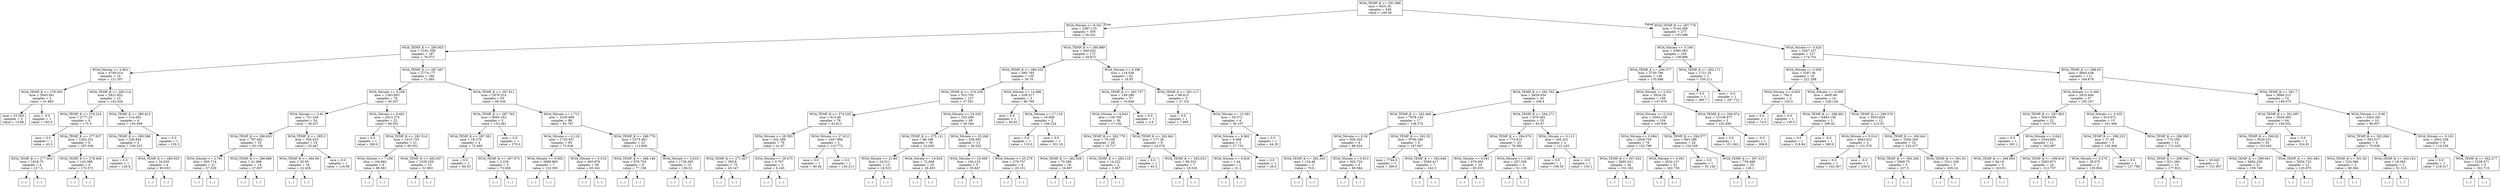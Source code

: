 digraph Tree {
node [shape=box] ;
0 [label="WOA_TEMP_K <= 291.968\nmse = 6031.91\nsamples = 636\nvalue = 100.56"] ;
1 [label="WOA_Nitrate <= 8.341\nmse = 2387.135\nsamples = 359\nvalue = 56.241"] ;
0 -> 1 [labeldistance=2.5, labelangle=45, headlabel="True"] ;
2 [label="WOA_TEMP_K <= 280.953\nmse = 3191.058\nsamples = 187\nvalue = 76.073"] ;
1 -> 2 ;
3 [label="WOA_Nitrate <= 2.901\nmse = 4700.014\nsamples = 18\nvalue = 121.307"] ;
2 -> 3 ;
4 [label="WOA_TEMP_K <= 278.005\nmse = 3945.941\nsamples = 3\nvalue = 41.883"] ;
3 -> 4 ;
5 [label="mse = 23.285\nsamples = 2\nvalue = 13.86"] ;
4 -> 5 ;
6 [label="mse = -0.0\nsamples = 1\nvalue = 182.0"] ;
4 -> 6 ;
7 [label="WOA_TEMP_K <= 280.214\nmse = 2821.852\nsamples = 15\nvalue = 142.026"] ;
3 -> 7 ;
8 [label="WOA_TEMP_K <= 276.224\nmse = 2777.25\nsamples = 9\nvalue = 175.5"] ;
7 -> 8 ;
9 [label="mse = 0.0\nsamples = 1\nvalue = 42.0"] ;
8 -> 9 ;
10 [label="WOA_TEMP_K <= 277.637\nmse = 1262.231\nsamples = 8\nvalue = 187.636"] ;
8 -> 10 ;
11 [label="WOA_TEMP_K <= 277.403\nmse = 1818.75\nsamples = 4\nvalue = 217.5"] ;
10 -> 11 ;
12 [label="(...)"] ;
11 -> 12 ;
13 [label="(...)"] ;
11 -> 13 ;
16 [label="WOA_TEMP_K <= 278.408\nmse = 143.388\nsamples = 4\nvalue = 170.571"] ;
10 -> 16 ;
17 [label="(...)"] ;
16 -> 17 ;
20 [label="(...)"] ;
16 -> 20 ;
21 [label="WOA_TEMP_K <= 280.815\nmse = 314.652\nsamples = 6\nvalue = 105.509"] ;
7 -> 21 ;
22 [label="WOA_TEMP_K <= 280.596\nmse = 230.844\nsamples = 5\nvalue = 100.222"] ;
21 -> 22 ;
23 [label="mse = 0.0\nsamples = 1\nvalue = 120.6"] ;
22 -> 23 ;
24 [label="WOA_TEMP_K <= 280.655\nmse = 34.826\nsamples = 4\nvalue = 90.033"] ;
22 -> 24 ;
25 [label="(...)"] ;
24 -> 25 ;
26 [label="(...)"] ;
24 -> 26 ;
29 [label="mse = 0.0\nsamples = 1\nvalue = 129.3"] ;
21 -> 29 ;
30 [label="WOA_TEMP_K <= 287.487\nmse = 2774.177\nsamples = 169\nvalue = 71.085"] ;
2 -> 30 ;
31 [label="WOA_Nitrate <= 6.256\nmse = 1393.693\nsamples = 76\nvalue = 45.937"] ;
30 -> 31 ;
32 [label="WOA_Nitrate <= 3.61\nmse = 721.249\nsamples = 54\nvalue = 38.257"] ;
31 -> 32 ;
33 [label="WOA_TEMP_K <= 286.653\nmse = 787.642\nsamples = 35\nvalue = 45.136"] ;
32 -> 33 ;
34 [label="WOA_Nitrate <= 2.761\nmse = 953.714\nsamples = 21\nvalue = 57.029"] ;
33 -> 34 ;
35 [label="(...)"] ;
34 -> 35 ;
66 [label="(...)"] ;
34 -> 66 ;
73 [label="WOA_TEMP_K <= 286.686\nmse = 41.088\nsamples = 14\nvalue = 27.837"] ;
33 -> 73 ;
74 [label="(...)"] ;
73 -> 74 ;
75 [label="(...)"] ;
73 -> 75 ;
88 [label="WOA_TEMP_K <= 285.3\nmse = 345.433\nsamples = 19\nvalue = 25.447"] ;
32 -> 88 ;
89 [label="WOA_TEMP_K <= 284.09\nmse = 92.95\nsamples = 18\nvalue = 22.426"] ;
88 -> 89 ;
90 [label="(...)"] ;
89 -> 90 ;
105 [label="(...)"] ;
89 -> 105 ;
106 [label="mse = 0.0\nsamples = 1\nvalue = 110.06"] ;
88 -> 106 ;
107 [label="WOA_Nitrate <= 6.661\nmse = 2613.275\nsamples = 22\nvalue = 66.501"] ;
31 -> 107 ;
108 [label="mse = 0.0\nsamples = 1\nvalue = 260.0"] ;
107 -> 108 ;
109 [label="WOA_TEMP_K <= 281.514\nmse = 1410.725\nsamples = 21\nvalue = 60.051"] ;
107 -> 109 ;
110 [label="WOA_Nitrate <= 7.106\nmse = 104.662\nsamples = 6\nvalue = 86.561"] ;
109 -> 110 ;
111 [label="(...)"] ;
110 -> 111 ;
118 [label="(...)"] ;
110 -> 118 ;
121 [label="WOA_TEMP_K <= 282.837\nmse = 1529.256\nsamples = 15\nvalue = 51.983"] ;
109 -> 121 ;
122 [label="(...)"] ;
121 -> 122 ;
139 [label="(...)"] ;
121 -> 139 ;
144 [label="WOA_TEMP_K <= 287.811\nmse = 2976.314\nsamples = 93\nvalue = 90.326"] ;
30 -> 144 ;
145 [label="WOA_TEMP_K <= 287.763\nmse = 9093.162\nsamples = 5\nvalue = 153.281"] ;
144 -> 145 ;
146 [label="WOA_TEMP_K <= 287.561\nmse = 18.279\nsamples = 4\nvalue = 75.469"] ;
145 -> 146 ;
147 [label="mse = 0.0\nsamples = 1\nvalue = 84.53"] ;
146 -> 147 ;
148 [label="WOA_TEMP_K <= 287.675\nmse = 2.229\nsamples = 3\nvalue = 73.656"] ;
146 -> 148 ;
149 [label="(...)"] ;
148 -> 149 ;
150 [label="(...)"] ;
148 -> 150 ;
151 [label="mse = 0.0\nsamples = 1\nvalue = 270.0"] ;
145 -> 151 ;
152 [label="WOA_Nitrate <= 1.712\nmse = 2230.606\nsamples = 88\nvalue = 85.797"] ;
144 -> 152 ;
153 [label="WOA_Nitrate <= 0.118\nmse = 1720.937\nsamples = 65\nvalue = 73.626"] ;
152 -> 153 ;
154 [label="WOA_Nitrate <= 0.092\nmse = 5689.965\nsamples = 7\nvalue = 132.305"] ;
153 -> 154 ;
155 [label="(...)"] ;
154 -> 155 ;
160 [label="(...)"] ;
154 -> 160 ;
163 [label="WOA_Nitrate <= 0.519\nmse = 605.878\nsamples = 58\nvalue = 65.342"] ;
153 -> 163 ;
164 [label="(...)"] ;
163 -> 164 ;
209 [label="(...)"] ;
163 -> 209 ;
254 [label="WOA_TEMP_K <= 289.776\nmse = 2275.461\nsamples = 23\nvalue = 113.906"] ;
152 -> 254 ;
255 [label="WOA_TEMP_K <= 288.146\nmse = 979.754\nsamples = 8\nvalue = 77.158"] ;
254 -> 255 ;
256 [label="(...)"] ;
255 -> 256 ;
261 [label="(...)"] ;
255 -> 261 ;
270 [label="WOA_Nitrate <= 3.634\nmse = 1730.365\nsamples = 15\nvalue = 136.52"] ;
254 -> 270 ;
271 [label="(...)"] ;
270 -> 271 ;
288 [label="(...)"] ;
270 -> 288 ;
295 [label="WOA_TEMP_K <= 280.989\nmse = 640.542\nsamples = 172\nvalue = 34.873"] ;
1 -> 295 ;
296 [label="WOA_TEMP_K <= 280.332\nmse = 685.785\nsamples = 130\nvalue = 39.76"] ;
295 -> 296 ;
297 [label="WOA_TEMP_K <= 274.339\nmse = 553.705\nsamples = 127\nvalue = 37.501"] ;
296 -> 297 ;
298 [label="WOA_TEMP_K <= 274.225\nmse = 613.46\nsamples = 78\nvalue = 43.813"] ;
297 -> 298 ;
299 [label="WOA_Nitrate <= 28.393\nmse = 432.289\nsamples = 76\nvalue = 41.67"] ;
298 -> 299 ;
300 [label="WOA_TEMP_K <= 271.427\nmse = 395.8\nsamples = 73\nvalue = 43.147"] ;
299 -> 300 ;
301 [label="(...)"] ;
300 -> 301 ;
306 [label="(...)"] ;
300 -> 306 ;
383 [label="WOA_Nitrate <= 29.475\nmse = 0.767\nsamples = 3\nvalue = 6.245"] ;
299 -> 383 ;
384 [label="(...)"] ;
383 -> 384 ;
387 [label="(...)"] ;
383 -> 387 ;
388 [label="WOA_Nitrate <= 27.812\nmse = 1647.968\nsamples = 2\nvalue = 110.773"] ;
298 -> 388 ;
389 [label="mse = 0.0\nsamples = 1\nvalue = 40.46"] ;
388 -> 389 ;
390 [label="mse = 0.0\nsamples = 1\nvalue = 134.211"] ;
388 -> 390 ;
391 [label="WOA_Nitrate <= 24.329\nmse = 253.269\nsamples = 49\nvalue = 26.346"] ;
297 -> 391 ;
392 [label="WOA_TEMP_K <= 275.121\nmse = 88.188\nsamples = 36\nvalue = 22.626"] ;
391 -> 392 ;
393 [label="WOA_Nitrate <= 21.86\nmse = 24.511\nsamples = 13\nvalue = 14.523"] ;
392 -> 393 ;
394 [label="(...)"] ;
393 -> 394 ;
395 [label="(...)"] ;
393 -> 395 ;
416 [label="WOA_Nitrate <= 19.834\nmse = 72.608\nsamples = 23\nvalue = 26.453"] ;
392 -> 416 ;
417 [label="(...)"] ;
416 -> 417 ;
436 [label="(...)"] ;
416 -> 436 ;
461 [label="WOA_Nitrate <= 25.269\nmse = 556.903\nsamples = 13\nvalue = 36.203"] ;
391 -> 461 ;
462 [label="WOA_Nitrate <= 25.009\nmse = 194.123\nsamples = 5\nvalue = 55.847"] ;
461 -> 462 ;
463 [label="(...)"] ;
462 -> 463 ;
468 [label="(...)"] ;
462 -> 468 ;
471 [label="WOA_Nitrate <= 25.276\nmse = 279.707\nsamples = 8\nvalue = 20.131"] ;
461 -> 471 ;
472 [label="(...)"] ;
471 -> 472 ;
477 [label="(...)"] ;
471 -> 477 ;
484 [label="WOA_Nitrate <= 14.686\nmse = 638.517\nsamples = 3\nvalue = 96.799"] ;
296 -> 484 ;
485 [label="mse = 0.0\nsamples = 1\nvalue = 30.82"] ;
484 -> 485 ;
486 [label="WOA_Nitrate <= 17.116\nmse = 19.008\nsamples = 2\nvalue = 106.224"] ;
484 -> 486 ;
487 [label="mse = 0.0\nsamples = 1\nvalue = 110.0"] ;
486 -> 487 ;
488 [label="mse = 0.0\nsamples = 1\nvalue = 101.19"] ;
486 -> 488 ;
489 [label="WOA_Nitrate <= 9.296\nmse = 119.558\nsamples = 42\nvalue = 18.05"] ;
295 -> 489 ;
490 [label="WOA_TEMP_K <= 283.737\nmse = 109.296\nsamples = 37\nvalue = 16.649"] ;
489 -> 490 ;
491 [label="WOA_Nitrate <= 8.843\nmse = 105.765\nsamples = 36\nvalue = 17.192"] ;
490 -> 491 ;
492 [label="WOA_TEMP_K <= 282.779\nmse = 78.109\nsamples = 28\nvalue = 15.717"] ;
491 -> 492 ;
493 [label="WOA_TEMP_K <= 282.558\nmse = 70.388\nsamples = 26\nvalue = 16.667"] ;
492 -> 493 ;
494 [label="(...)"] ;
493 -> 494 ;
497 [label="(...)"] ;
493 -> 497 ;
504 [label="WOA_TEMP_K <= 283.118\nmse = 14.222\nsamples = 2\nvalue = 3.367"] ;
492 -> 504 ;
505 [label="(...)"] ;
504 -> 505 ;
506 [label="(...)"] ;
504 -> 506 ;
507 [label="WOA_TEMP_K <= 282.841\nmse = 177.26\nsamples = 8\nvalue = 24.078"] ;
491 -> 507 ;
508 [label="mse = 0.0\nsamples = 1\nvalue = 43.5"] ;
507 -> 508 ;
509 [label="WOA_TEMP_K <= 283.031\nmse = 89.333\nsamples = 7\nvalue = 18.529"] ;
507 -> 509 ;
510 [label="(...)"] ;
509 -> 510 ;
513 [label="(...)"] ;
509 -> 513 ;
518 [label="mse = 0.0\nsamples = 1\nvalue = 2.8"] ;
490 -> 518 ;
519 [label="WOA_TEMP_K <= 281.117\nmse = 88.415\nsamples = 5\nvalue = 27.331"] ;
489 -> 519 ;
520 [label="mse = 0.0\nsamples = 1\nvalue = 7.895"] ;
519 -> 520 ;
521 [label="WOA_Nitrate <= 10.591\nmse = 39.372\nsamples = 4\nvalue = 30.107"] ;
519 -> 521 ;
522 [label="WOA_Nitrate <= 9.982\nmse = 6.489\nsamples = 3\nvalue = 27.733"] ;
521 -> 522 ;
523 [label="WOA_Nitrate <= 9.626\nmse = 1.44\nsamples = 2\nvalue = 31.2"] ;
522 -> 523 ;
524 [label="(...)"] ;
523 -> 524 ;
525 [label="(...)"] ;
523 -> 525 ;
526 [label="mse = 0.0\nsamples = 1\nvalue = 26.0"] ;
522 -> 526 ;
527 [label="mse = 0.0\nsamples = 1\nvalue = 44.35"] ;
521 -> 527 ;
528 [label="WOA_TEMP_K <= 297.776\nmse = 5104.308\nsamples = 277\nvalue = 155.398"] ;
0 -> 528 [labeldistance=2.5, labelangle=-45, headlabel="False"] ;
529 [label="WOA_Nitrate <= 5.166\nmse = 4380.363\nsamples = 150\nvalue = 138.998"] ;
528 -> 529 ;
530 [label="WOA_TEMP_K <= 294.377\nmse = 3750.796\nsamples = 148\nvalue = 135.688"] ;
529 -> 530 ;
531 [label="WOA_TEMP_K <= 292.762\nmse = 4829.634\nsamples = 42\nvalue = 108.4"] ;
530 -> 531 ;
532 [label="WOA_TEMP_K <= 292.469\nmse = 7978.134\nsamples = 17\nvalue = 138.375"] ;
531 -> 532 ;
533 [label="WOA_Nitrate <= 0.26\nmse = 828.205\nsamples = 8\nvalue = 86.024"] ;
532 -> 533 ;
534 [label="WOA_TEMP_K <= 292.333\nmse = 134.48\nsamples = 2\nvalue = 70.6"] ;
533 -> 534 ;
535 [label="(...)"] ;
534 -> 535 ;
536 [label="(...)"] ;
534 -> 536 ;
537 [label="WOA_Nitrate <= 0.913\nmse = 920.724\nsamples = 6\nvalue = 89.584"] ;
533 -> 537 ;
538 [label="(...)"] ;
537 -> 538 ;
541 [label="(...)"] ;
537 -> 541 ;
544 [label="WOA_TEMP_K <= 292.52\nmse = 9700.346\nsamples = 9\nvalue = 187.647"] ;
532 -> 544 ;
545 [label="mse = 7744.0\nsamples = 2\nvalue = 296.0"] ;
544 -> 545 ;
546 [label="WOA_TEMP_K <= 292.646\nmse = 3585.417\nsamples = 7\nvalue = 142.5"] ;
544 -> 546 ;
547 [label="(...)"] ;
546 -> 547 ;
548 [label="(...)"] ;
546 -> 548 ;
553 [label="WOA_TEMP_K <= 294.271\nmse = 879.282\nsamples = 25\nvalue = 83.67"] ;
531 -> 553 ;
554 [label="WOA_TEMP_K <= 294.076\nmse = 774.915\nsamples = 23\nvalue = 79.384"] ;
553 -> 554 ;
555 [label="WOA_Nitrate <= 0.041\nmse = 678.963\nsamples = 20\nvalue = 85.033"] ;
554 -> 555 ;
556 [label="(...)"] ;
555 -> 556 ;
561 [label="(...)"] ;
555 -> 561 ;
592 [label="WOA_Nitrate <= 1.901\nmse = 297.336\nsamples = 3\nvalue = 51.139"] ;
554 -> 592 ;
593 [label="(...)"] ;
592 -> 593 ;
596 [label="(...)"] ;
592 -> 596 ;
597 [label="WOA_Nitrate <= 0.113\nmse = 165.251\nsamples = 2\nvalue = 122.245"] ;
553 -> 597 ;
598 [label="mse = 0.0\nsamples = 1\nvalue = 109.39"] ;
597 -> 598 ;
599 [label="mse = -0.0\nsamples = 1\nvalue = 135.1"] ;
597 -> 599 ;
600 [label="WOA_Nitrate <= 2.021\nmse = 2824.19\nsamples = 106\nvalue = 147.476"] ;
530 -> 600 ;
601 [label="WOA_Nitrate <= 0.218\nmse = 2504.159\nsamples = 104\nvalue = 145.936"] ;
600 -> 601 ;
602 [label="WOA_Nitrate <= 0.084\nmse = 2829.755\nsamples = 78\nvalue = 152.796"] ;
601 -> 602 ;
603 [label="WOA_TEMP_K <= 297.452\nmse = 2605.421\nsamples = 26\nvalue = 132.182"] ;
602 -> 603 ;
604 [label="(...)"] ;
603 -> 604 ;
635 [label="(...)"] ;
603 -> 635 ;
644 [label="WOA_Nitrate <= 0.091\nmse = 2634.137\nsamples = 52\nvalue = 162.739"] ;
602 -> 644 ;
645 [label="(...)"] ;
644 -> 645 ;
648 [label="(...)"] ;
644 -> 648 ;
709 [label="WOA_TEMP_K <= 294.577\nmse = 863.286\nsamples = 26\nvalue = 124.326"] ;
601 -> 709 ;
710 [label="mse = 0.0\nsamples = 1\nvalue = 55.126"] ;
709 -> 710 ;
711 [label="WOA_TEMP_K <= 297.315\nmse = 759.488\nsamples = 25\nvalue = 126.1"] ;
709 -> 711 ;
712 [label="(...)"] ;
711 -> 712 ;
743 [label="(...)"] ;
711 -> 743 ;
752 [label="WOA_TEMP_K <= 294.974\nmse = 13138.977\nsamples = 2\nvalue = 232.695"] ;
600 -> 752 ;
753 [label="mse = 0.0\nsamples = 1\nvalue = 151.643"] ;
752 -> 753 ;
754 [label="mse = -0.0\nsamples = 1\nvalue = 394.8"] ;
752 -> 754 ;
755 [label="WOA_TEMP_K <= 292.171\nmse = 1721.35\nsamples = 2\nvalue = 339.211"] ;
529 -> 755 ;
756 [label="mse = 0.0\nsamples = 1\nvalue = 380.7"] ;
755 -> 756 ;
757 [label="mse = -0.0\nsamples = 1\nvalue = 297.722"] ;
755 -> 757 ;
758 [label="WOA_Nitrate <= 0.024\nmse = 5267.237\nsamples = 127\nvalue = 174.701"] ;
528 -> 758 ;
759 [label="WOA_Nitrate <= 0.005\nmse = 5297.36\nsamples = 16\nvalue = 221.288"] ;
758 -> 759 ;
760 [label="WOA_Nitrate <= 0.003\nmse = 784.0\nsamples = 2\nvalue = 102.0"] ;
759 -> 760 ;
761 [label="mse = 0.0\nsamples = 1\nvalue = 74.0"] ;
760 -> 761 ;
762 [label="mse = 0.0\nsamples = 1\nvalue = 130.0"] ;
760 -> 762 ;
763 [label="WOA_Nitrate <= 0.009\nmse = 4695.68\nsamples = 14\nvalue = 228.104"] ;
759 -> 763 ;
764 [label="WOA_TEMP_K <= 298.891\nmse = 6493.136\nsamples = 2\nvalue = 299.42"] ;
763 -> 764 ;
765 [label="mse = 0.0\nsamples = 1\nvalue = 218.84"] ;
764 -> 765 ;
766 [label="mse = -0.0\nsamples = 1\nvalue = 380.0"] ;
764 -> 766 ;
767 [label="WOA_TEMP_K <= 299.576\nmse = 3053.829\nsamples = 12\nvalue = 213.35"] ;
763 -> 767 ;
768 [label="WOA_Nitrate <= 0.014\nmse = 4843.422\nsamples = 2\nvalue = 151.578"] ;
767 -> 768 ;
769 [label="mse = 0.0\nsamples = 1\nvalue = 102.367"] ;
768 -> 769 ;
770 [label="mse = -0.0\nsamples = 1\nvalue = 250.0"] ;
768 -> 770 ;
771 [label="WOA_TEMP_K <= 300.641\nmse = 2356.264\nsamples = 10\nvalue = 220.477"] ;
767 -> 771 ;
772 [label="WOA_TEMP_K <= 300.284\nmse = 3068.75\nsamples = 5\nvalue = 227.5"] ;
771 -> 772 ;
773 [label="(...)"] ;
772 -> 773 ;
774 [label="(...)"] ;
772 -> 774 ;
775 [label="WOA_TEMP_K <= 301.91\nmse = 1011.106\nsamples = 5\nvalue = 209.24"] ;
771 -> 775 ;
776 [label="(...)"] ;
775 -> 776 ;
781 [label="(...)"] ;
775 -> 781 ;
782 [label="WOA_TEMP_K <= 298.93\nmse = 4693.438\nsamples = 111\nvalue = 164.679"] ;
758 -> 782 ;
783 [label="WOA_Nitrate <= 0.266\nmse = 2810.944\nsamples = 37\nvalue = 192.167"] ;
782 -> 783 ;
784 [label="WOA_TEMP_K <= 297.903\nmse = 3043.939\nsamples = 22\nvalue = 210.733"] ;
783 -> 784 ;
785 [label="mse = 0.0\nsamples = 1\nvalue = 301.1"] ;
784 -> 785 ;
786 [label="WOA_Nitrate <= 0.042\nmse = 2544.892\nsamples = 21\nvalue = 202.987"] ;
784 -> 786 ;
787 [label="WOA_TEMP_K <= 298.694\nmse = 84.18\nsamples = 5\nvalue = 163.91"] ;
786 -> 787 ;
788 [label="(...)"] ;
787 -> 788 ;
789 [label="(...)"] ;
787 -> 789 ;
790 [label="WOA_TEMP_K <= 298.818\nmse = 2682.873\nsamples = 16\nvalue = 212.757"] ;
786 -> 790 ;
791 [label="(...)"] ;
790 -> 791 ;
802 [label="(...)"] ;
790 -> 802 ;
803 [label="WOA_Nitrate <= 0.335\nmse = 915.672\nsamples = 15\nvalue = 161.494"] ;
783 -> 803 ;
804 [label="WOA_TEMP_K <= 298.223\nmse = 27.49\nsamples = 3\nvalue = 130.494"] ;
803 -> 804 ;
805 [label="WOA_Nitrate <= 0.276\nmse = 38.575\nsamples = 2\nvalue = 135.904"] ;
804 -> 805 ;
806 [label="(...)"] ;
805 -> 806 ;
807 [label="(...)"] ;
805 -> 807 ;
808 [label="mse = 0.0\nsamples = 1\nvalue = 127.789"] ;
804 -> 808 ;
809 [label="WOA_TEMP_K <= 298.593\nmse = 770.259\nsamples = 12\nvalue = 172.435"] ;
803 -> 809 ;
810 [label="WOA_TEMP_K <= 298.346\nmse = 621.284\nsamples = 10\nvalue = 177.832"] ;
809 -> 810 ;
811 [label="(...)"] ;
810 -> 811 ;
822 [label="(...)"] ;
810 -> 822 ;
825 [label="mse = 30.643\nsamples = 2\nvalue = 131.957"] ;
809 -> 825 ;
826 [label="WOA_TEMP_K <= 301.7\nmse = 5084.513\nsamples = 74\nvalue = 149.573"] ;
782 -> 826 ;
827 [label="WOA_TEMP_K <= 301.687\nmse = 5024.365\nsamples = 64\nvalue = 156.552"] ;
826 -> 827 ;
828 [label="WOA_TEMP_K <= 300.92\nmse = 4526.231\nsamples = 63\nvalue = 153.045"] ;
827 -> 828 ;
829 [label="WOA_TEMP_K <= 299.691\nmse = 4662.226\nsamples = 51\nvalue = 159.749"] ;
828 -> 829 ;
830 [label="(...)"] ;
829 -> 830 ;
865 [label="(...)"] ;
829 -> 865 ;
906 [label="WOA_TEMP_K <= 301.663\nmse = 3054.722\nsamples = 12\nvalue = 125.875"] ;
828 -> 906 ;
907 [label="(...)"] ;
906 -> 907 ;
924 [label="(...)"] ;
906 -> 924 ;
929 [label="mse = 0.0\nsamples = 1\nvalue = 324.91"] ;
827 -> 929 ;
930 [label="WOA_Nitrate <= 0.06\nmse = 2402.281\nsamples = 10\nvalue = 96.957"] ;
826 -> 930 ;
931 [label="WOA_TEMP_K <= 302.094\nmse = 503.517\nsamples = 4\nvalue = 70.939"] ;
930 -> 931 ;
932 [label="WOA_TEMP_K <= 301.93\nmse = 234.066\nsamples = 2\nvalue = 90.364"] ;
931 -> 932 ;
933 [label="(...)"] ;
932 -> 933 ;
934 [label="(...)"] ;
932 -> 934 ;
935 [label="WOA_TEMP_K <= 302.162\nmse = 18.365\nsamples = 2\nvalue = 51.515"] ;
931 -> 935 ;
936 [label="(...)"] ;
935 -> 936 ;
937 [label="(...)"] ;
935 -> 937 ;
938 [label="WOA_Nitrate <= 0.103\nmse = 2952.258\nsamples = 6\nvalue = 119.258"] ;
930 -> 938 ;
939 [label="mse = 0.0\nsamples = 1\nvalue = 218.517"] ;
938 -> 939 ;
940 [label="WOA_TEMP_K <= 302.277\nmse = 1528.571\nsamples = 5\nvalue = 102.715"] ;
938 -> 940 ;
941 [label="(...)"] ;
940 -> 941 ;
948 [label="(...)"] ;
940 -> 948 ;
}